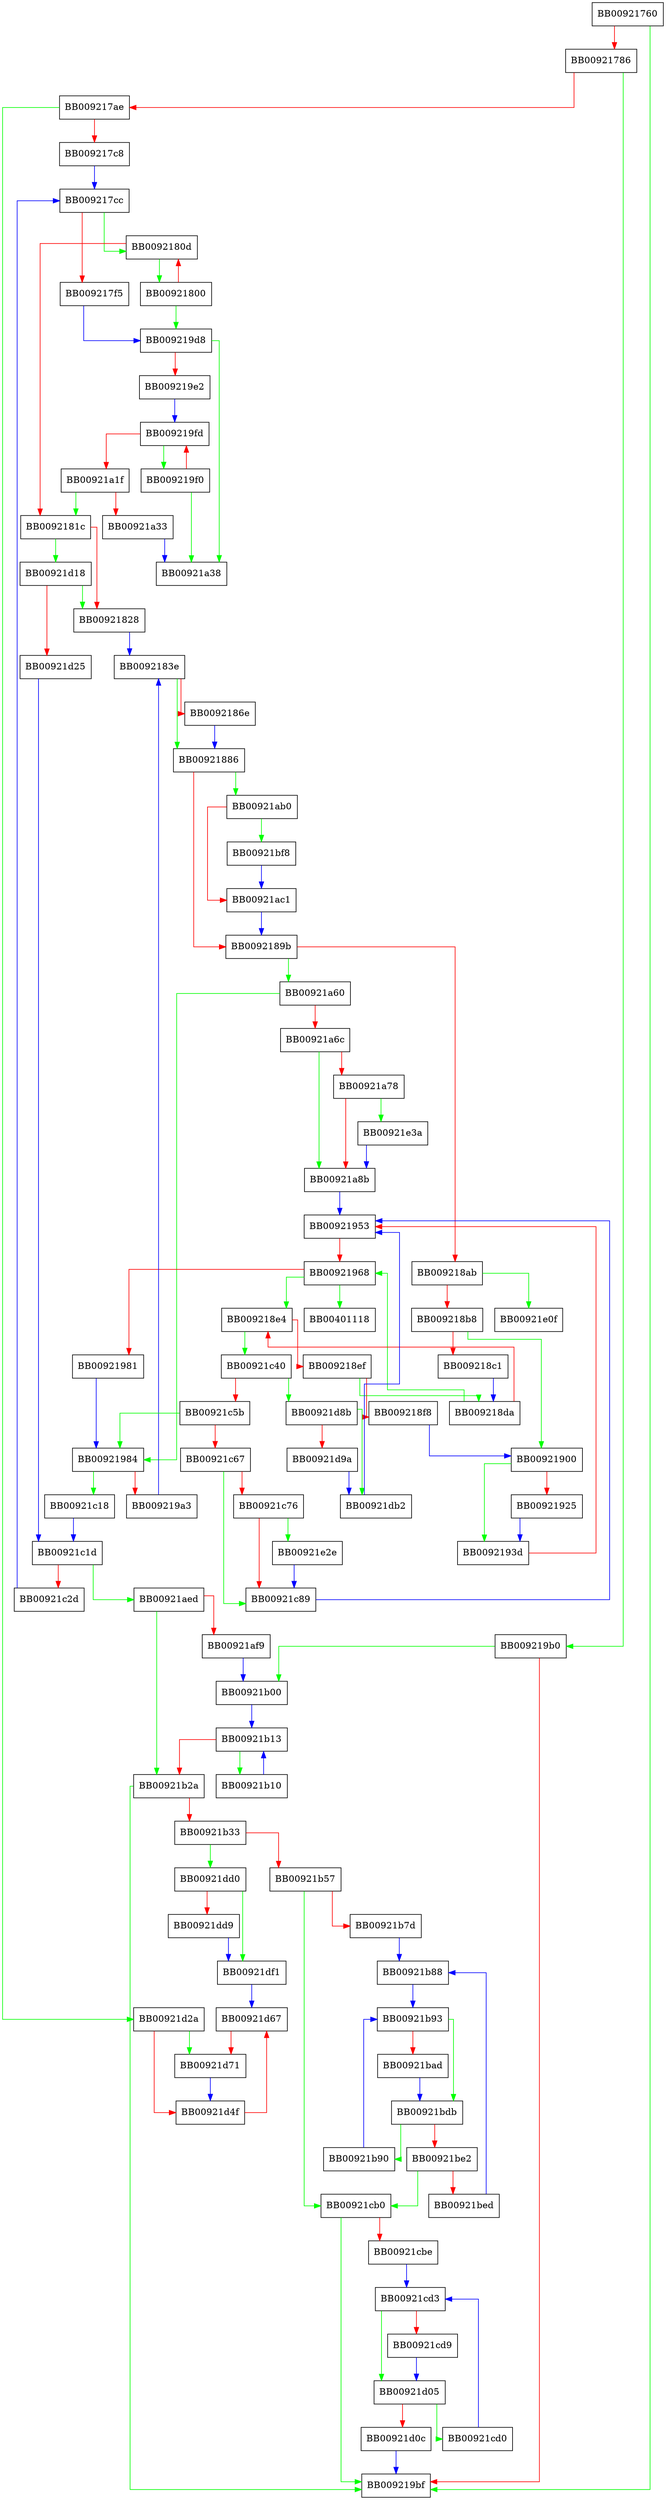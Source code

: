 digraph _dl_check_map_versions {
  node [shape="box"];
  graph [splines=ortho];
  BB00921760 -> BB009219bf [color="green"];
  BB00921760 -> BB00921786 [color="red"];
  BB00921786 -> BB009219b0 [color="green"];
  BB00921786 -> BB009217ae [color="red"];
  BB009217ae -> BB00921d2a [color="green"];
  BB009217ae -> BB009217c8 [color="red"];
  BB009217c8 -> BB009217cc [color="blue"];
  BB009217cc -> BB0092180d [color="green"];
  BB009217cc -> BB009217f5 [color="red"];
  BB009217f5 -> BB009219d8 [color="blue"];
  BB00921800 -> BB009219d8 [color="green"];
  BB00921800 -> BB0092180d [color="red"];
  BB0092180d -> BB00921800 [color="green"];
  BB0092180d -> BB0092181c [color="red"];
  BB0092181c -> BB00921d18 [color="green"];
  BB0092181c -> BB00921828 [color="red"];
  BB00921828 -> BB0092183e [color="blue"];
  BB0092183e -> BB00921886 [color="green"];
  BB0092183e -> BB0092186e [color="red"];
  BB0092186e -> BB00921886 [color="blue"];
  BB00921886 -> BB00921ab0 [color="green"];
  BB00921886 -> BB0092189b [color="red"];
  BB0092189b -> BB00921a60 [color="green"];
  BB0092189b -> BB009218ab [color="red"];
  BB009218ab -> BB00921e0f [color="green"];
  BB009218ab -> BB009218b8 [color="red"];
  BB009218b8 -> BB00921900 [color="green"];
  BB009218b8 -> BB009218c1 [color="red"];
  BB009218c1 -> BB009218da [color="blue"];
  BB009218da -> BB00921968 [color="green"];
  BB009218da -> BB009218e4 [color="red"];
  BB009218e4 -> BB00921c40 [color="green"];
  BB009218e4 -> BB009218ef [color="red"];
  BB009218ef -> BB009218da [color="green"];
  BB009218ef -> BB009218f8 [color="red"];
  BB009218f8 -> BB00921900 [color="blue"];
  BB00921900 -> BB0092193d [color="green"];
  BB00921900 -> BB00921925 [color="red"];
  BB00921925 -> BB0092193d [color="blue"];
  BB0092193d -> BB00921953 [color="red"];
  BB00921953 -> BB00921968 [color="red"];
  BB00921968 -> BB00401118 [color="green"];
  BB00921968 -> BB009218e4 [color="green"];
  BB00921968 -> BB00921981 [color="red"];
  BB00921981 -> BB00921984 [color="blue"];
  BB00921984 -> BB00921c18 [color="green"];
  BB00921984 -> BB009219a3 [color="red"];
  BB009219a3 -> BB0092183e [color="blue"];
  BB009219b0 -> BB00921b00 [color="green"];
  BB009219b0 -> BB009219bf [color="red"];
  BB009219d8 -> BB00921a38 [color="green"];
  BB009219d8 -> BB009219e2 [color="red"];
  BB009219e2 -> BB009219fd [color="blue"];
  BB009219f0 -> BB00921a38 [color="green"];
  BB009219f0 -> BB009219fd [color="red"];
  BB009219fd -> BB009219f0 [color="green"];
  BB009219fd -> BB00921a1f [color="red"];
  BB00921a1f -> BB0092181c [color="green"];
  BB00921a1f -> BB00921a33 [color="red"];
  BB00921a33 -> BB00921a38 [color="blue"];
  BB00921a60 -> BB00921984 [color="green"];
  BB00921a60 -> BB00921a6c [color="red"];
  BB00921a6c -> BB00921a8b [color="green"];
  BB00921a6c -> BB00921a78 [color="red"];
  BB00921a78 -> BB00921e3a [color="green"];
  BB00921a78 -> BB00921a8b [color="red"];
  BB00921a8b -> BB00921953 [color="blue"];
  BB00921ab0 -> BB00921bf8 [color="green"];
  BB00921ab0 -> BB00921ac1 [color="red"];
  BB00921ac1 -> BB0092189b [color="blue"];
  BB00921aed -> BB00921b2a [color="green"];
  BB00921aed -> BB00921af9 [color="red"];
  BB00921af9 -> BB00921b00 [color="blue"];
  BB00921b00 -> BB00921b13 [color="blue"];
  BB00921b10 -> BB00921b13 [color="blue"];
  BB00921b13 -> BB00921b10 [color="green"];
  BB00921b13 -> BB00921b2a [color="red"];
  BB00921b2a -> BB009219bf [color="green"];
  BB00921b2a -> BB00921b33 [color="red"];
  BB00921b33 -> BB00921dd0 [color="green"];
  BB00921b33 -> BB00921b57 [color="red"];
  BB00921b57 -> BB00921cb0 [color="green"];
  BB00921b57 -> BB00921b7d [color="red"];
  BB00921b7d -> BB00921b88 [color="blue"];
  BB00921b88 -> BB00921b93 [color="blue"];
  BB00921b90 -> BB00921b93 [color="blue"];
  BB00921b93 -> BB00921bdb [color="green"];
  BB00921b93 -> BB00921bad [color="red"];
  BB00921bad -> BB00921bdb [color="blue"];
  BB00921bdb -> BB00921b90 [color="green"];
  BB00921bdb -> BB00921be2 [color="red"];
  BB00921be2 -> BB00921cb0 [color="green"];
  BB00921be2 -> BB00921bed [color="red"];
  BB00921bed -> BB00921b88 [color="blue"];
  BB00921bf8 -> BB00921ac1 [color="blue"];
  BB00921c18 -> BB00921c1d [color="blue"];
  BB00921c1d -> BB00921aed [color="green"];
  BB00921c1d -> BB00921c2d [color="red"];
  BB00921c2d -> BB009217cc [color="blue"];
  BB00921c40 -> BB00921d8b [color="green"];
  BB00921c40 -> BB00921c5b [color="red"];
  BB00921c5b -> BB00921984 [color="green"];
  BB00921c5b -> BB00921c67 [color="red"];
  BB00921c67 -> BB00921c89 [color="green"];
  BB00921c67 -> BB00921c76 [color="red"];
  BB00921c76 -> BB00921e2e [color="green"];
  BB00921c76 -> BB00921c89 [color="red"];
  BB00921c89 -> BB00921953 [color="blue"];
  BB00921cb0 -> BB009219bf [color="green"];
  BB00921cb0 -> BB00921cbe [color="red"];
  BB00921cbe -> BB00921cd3 [color="blue"];
  BB00921cd0 -> BB00921cd3 [color="blue"];
  BB00921cd3 -> BB00921d05 [color="green"];
  BB00921cd3 -> BB00921cd9 [color="red"];
  BB00921cd9 -> BB00921d05 [color="blue"];
  BB00921d05 -> BB00921cd0 [color="green"];
  BB00921d05 -> BB00921d0c [color="red"];
  BB00921d0c -> BB009219bf [color="blue"];
  BB00921d18 -> BB00921828 [color="green"];
  BB00921d18 -> BB00921d25 [color="red"];
  BB00921d25 -> BB00921c1d [color="blue"];
  BB00921d2a -> BB00921d71 [color="green"];
  BB00921d2a -> BB00921d4f [color="red"];
  BB00921d4f -> BB00921d67 [color="red"];
  BB00921d67 -> BB00921d71 [color="red"];
  BB00921d71 -> BB00921d4f [color="blue"];
  BB00921d8b -> BB00921db2 [color="green"];
  BB00921d8b -> BB00921d9a [color="red"];
  BB00921d9a -> BB00921db2 [color="blue"];
  BB00921db2 -> BB00921953 [color="blue"];
  BB00921dd0 -> BB00921df1 [color="green"];
  BB00921dd0 -> BB00921dd9 [color="red"];
  BB00921dd9 -> BB00921df1 [color="blue"];
  BB00921df1 -> BB00921d67 [color="blue"];
  BB00921e2e -> BB00921c89 [color="blue"];
  BB00921e3a -> BB00921a8b [color="blue"];
}